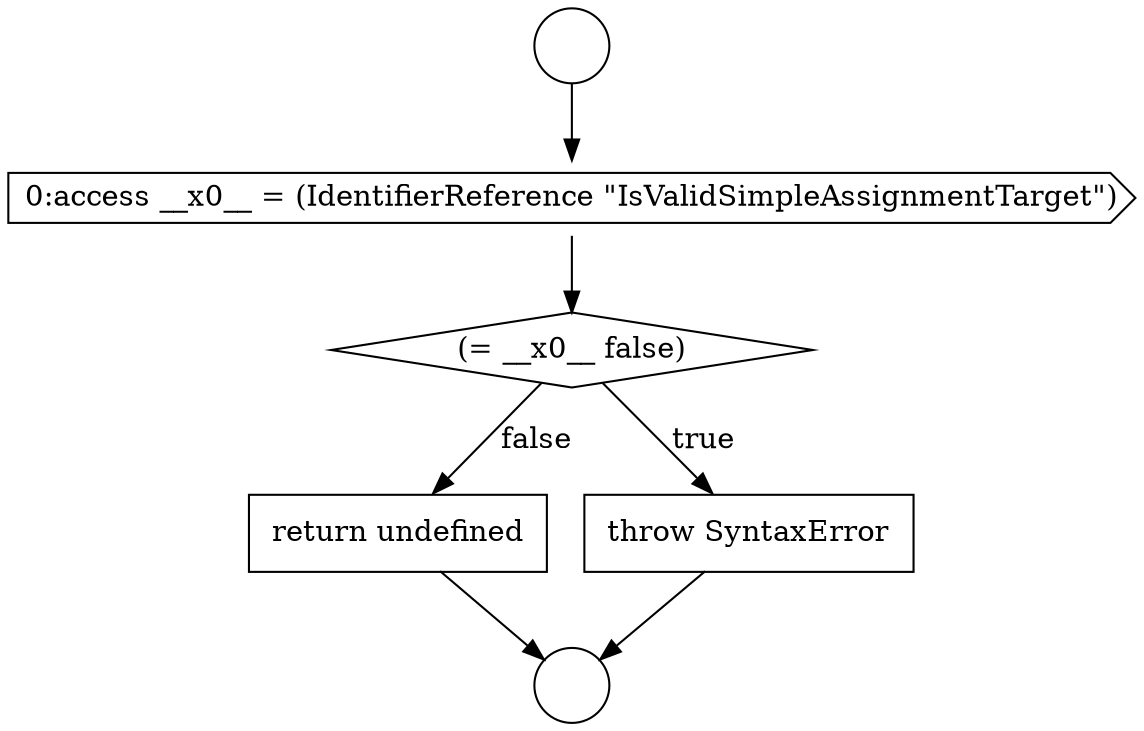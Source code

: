 digraph {
  node16109 [shape=diamond, label=<<font color="black">(= __x0__ false)</font>> color="black" fillcolor="white" style=filled]
  node16108 [shape=cds, label=<<font color="black">0:access __x0__ = (IdentifierReference &quot;IsValidSimpleAssignmentTarget&quot;)</font>> color="black" fillcolor="white" style=filled]
  node16107 [shape=circle label=" " color="black" fillcolor="white" style=filled]
  node16111 [shape=none, margin=0, label=<<font color="black">
    <table border="0" cellborder="1" cellspacing="0" cellpadding="10">
      <tr><td align="left">return undefined</td></tr>
    </table>
  </font>> color="black" fillcolor="white" style=filled]
  node16106 [shape=circle label=" " color="black" fillcolor="white" style=filled]
  node16110 [shape=none, margin=0, label=<<font color="black">
    <table border="0" cellborder="1" cellspacing="0" cellpadding="10">
      <tr><td align="left">throw SyntaxError</td></tr>
    </table>
  </font>> color="black" fillcolor="white" style=filled]
  node16108 -> node16109 [ color="black"]
  node16106 -> node16108 [ color="black"]
  node16110 -> node16107 [ color="black"]
  node16109 -> node16110 [label=<<font color="black">true</font>> color="black"]
  node16109 -> node16111 [label=<<font color="black">false</font>> color="black"]
  node16111 -> node16107 [ color="black"]
}
